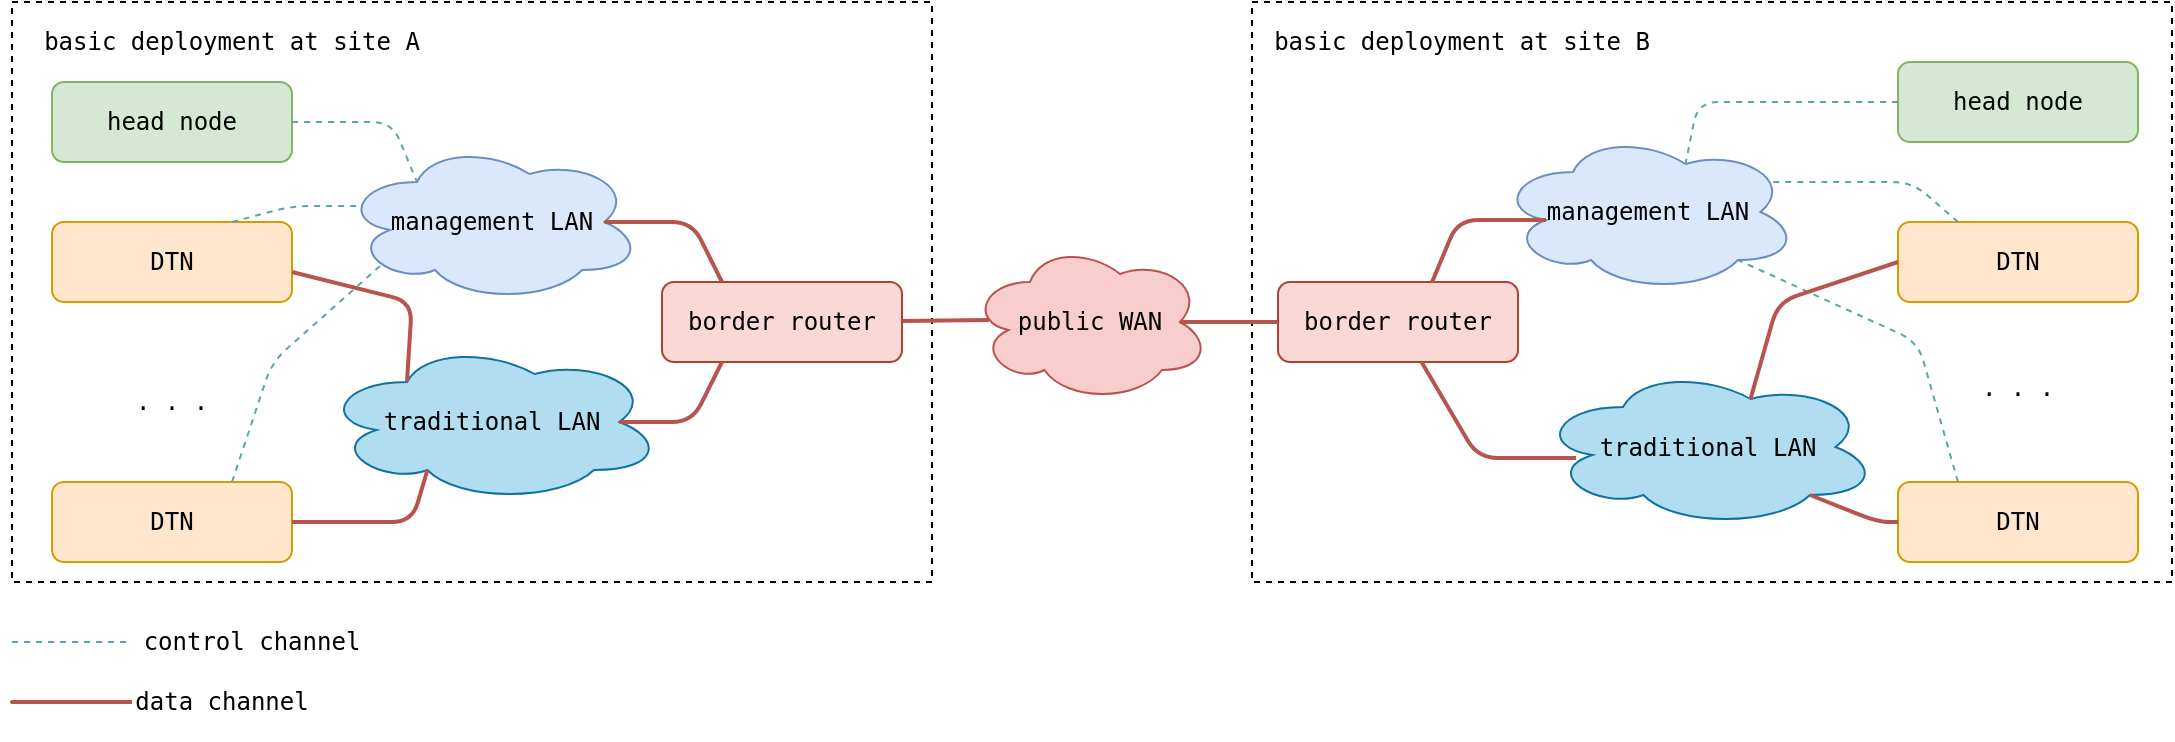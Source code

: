 <mxfile version="11.0.7" type="device"><diagram id="Vg2jE-3Gfb0WrC5AiuVT" name="Page-1"><mxGraphModel dx="1422" dy="778" grid="1" gridSize="10" guides="1" tooltips="1" connect="1" arrows="1" fold="1" page="1" pageScale="1" pageWidth="1100" pageHeight="850" math="0" shadow="0"><root><mxCell id="0"/><mxCell id="1" parent="0"/><mxCell id="7WYe0ugB3IXRfWCVSVL8-43" value="" style="rounded=0;whiteSpace=wrap;html=1;fillColor=none;dashed=1;" parent="1" vertex="1"><mxGeometry x="640" y="130" width="460" height="290" as="geometry"/></mxCell><mxCell id="7WYe0ugB3IXRfWCVSVL8-39" value="" style="rounded=0;whiteSpace=wrap;html=1;fillColor=none;dashed=1;" parent="1" vertex="1"><mxGeometry x="20" y="130" width="460" height="290" as="geometry"/></mxCell><mxCell id="7WYe0ugB3IXRfWCVSVL8-1" value="&lt;pre&gt;head node&lt;/pre&gt;" style="rounded=1;whiteSpace=wrap;html=1;fillColor=#d5e8d4;strokeColor=#82b366;" parent="1" vertex="1"><mxGeometry x="40" y="170" width="120" height="40" as="geometry"/></mxCell><mxCell id="7WYe0ugB3IXRfWCVSVL8-2" value="&lt;pre&gt;DTN&lt;/pre&gt;" style="rounded=1;whiteSpace=wrap;html=1;fillColor=#ffe6cc;strokeColor=#d79b00;" parent="1" vertex="1"><mxGeometry x="40" y="240" width="120" height="40" as="geometry"/></mxCell><mxCell id="7WYe0ugB3IXRfWCVSVL8-3" value="&lt;pre&gt;DTN&lt;/pre&gt;" style="rounded=1;whiteSpace=wrap;html=1;fillColor=#ffe6cc;strokeColor=#d79b00;" parent="1" vertex="1"><mxGeometry x="40" y="370" width="120" height="40" as="geometry"/></mxCell><mxCell id="7WYe0ugB3IXRfWCVSVL8-4" value="&lt;pre&gt;. . .&lt;/pre&gt;" style="text;html=1;strokeColor=none;fillColor=none;align=center;verticalAlign=middle;whiteSpace=wrap;rounded=0;" parent="1" vertex="1"><mxGeometry x="80" y="320" width="40" height="20" as="geometry"/></mxCell><mxCell id="7WYe0ugB3IXRfWCVSVL8-5" value="&lt;pre&gt;management LAN&lt;/pre&gt;" style="ellipse;shape=cloud;whiteSpace=wrap;html=1;fillColor=#dae8fc;strokeColor=#6c8ebf;" parent="1" vertex="1"><mxGeometry x="185" y="200" width="150" height="80" as="geometry"/></mxCell><mxCell id="7WYe0ugB3IXRfWCVSVL8-6" value="&lt;pre&gt;traditional LAN&lt;/pre&gt;" style="ellipse;shape=cloud;whiteSpace=wrap;html=1;fillColor=#b1ddf0;strokeColor=#10739e;" parent="1" vertex="1"><mxGeometry x="175" y="300" width="170" height="80" as="geometry"/></mxCell><mxCell id="7WYe0ugB3IXRfWCVSVL8-7" value="&lt;pre&gt;border router&lt;/pre&gt;" style="rounded=1;whiteSpace=wrap;html=1;fillColor=#fad9d5;strokeColor=#ae4132;" parent="1" vertex="1"><mxGeometry x="345" y="270" width="120" height="40" as="geometry"/></mxCell><mxCell id="7WYe0ugB3IXRfWCVSVL8-10" value="" style="endArrow=none;dashed=1;html=1;exitX=1;exitY=0.5;exitDx=0;exitDy=0;entryX=0.25;entryY=0.25;entryDx=0;entryDy=0;entryPerimeter=0;strokeColor=#5CA4A9;" parent="1" source="7WYe0ugB3IXRfWCVSVL8-1" target="7WYe0ugB3IXRfWCVSVL8-5" edge="1"><mxGeometry width="50" height="50" relative="1" as="geometry"><mxPoint x="180" y="220" as="sourcePoint"/><mxPoint x="230" y="170" as="targetPoint"/><Array as="points"><mxPoint x="210" y="190"/></Array></mxGeometry></mxCell><mxCell id="7WYe0ugB3IXRfWCVSVL8-11" value="" style="endArrow=none;dashed=1;html=1;strokeColor=#5CA4A9;exitX=0.75;exitY=0;exitDx=0;exitDy=0;entryX=0.07;entryY=0.4;entryDx=0;entryDy=0;entryPerimeter=0;" parent="1" source="7WYe0ugB3IXRfWCVSVL8-2" target="7WYe0ugB3IXRfWCVSVL8-5" edge="1"><mxGeometry width="50" height="50" relative="1" as="geometry"><mxPoint x="130" y="245" as="sourcePoint"/><mxPoint x="200" y="250" as="targetPoint"/><Array as="points"><mxPoint x="160" y="232"/></Array></mxGeometry></mxCell><mxCell id="7WYe0ugB3IXRfWCVSVL8-12" value="" style="endArrow=none;dashed=1;html=1;strokeColor=#5CA4A9;exitX=0.75;exitY=0;exitDx=0;exitDy=0;entryX=0.13;entryY=0.77;entryDx=0;entryDy=0;entryPerimeter=0;" parent="1" source="7WYe0ugB3IXRfWCVSVL8-3" target="7WYe0ugB3IXRfWCVSVL8-5" edge="1"><mxGeometry width="50" height="50" relative="1" as="geometry"><mxPoint x="150" y="360" as="sourcePoint"/><mxPoint x="200" y="310" as="targetPoint"/><Array as="points"><mxPoint x="150" y="310"/></Array></mxGeometry></mxCell><mxCell id="7WYe0ugB3IXRfWCVSVL8-13" value="" style="endArrow=none;html=1;strokeColor=#B85450;exitX=1;exitY=0.5;exitDx=0;exitDy=0;entryX=0.31;entryY=0.8;entryDx=0;entryDy=0;entryPerimeter=0;strokeWidth=2;" parent="1" source="7WYe0ugB3IXRfWCVSVL8-3" target="7WYe0ugB3IXRfWCVSVL8-6" edge="1"><mxGeometry width="50" height="50" relative="1" as="geometry"><mxPoint x="150" y="430" as="sourcePoint"/><mxPoint x="200" y="380" as="targetPoint"/><Array as="points"><mxPoint x="220" y="390"/></Array></mxGeometry></mxCell><mxCell id="7WYe0ugB3IXRfWCVSVL8-14" value="" style="endArrow=none;html=1;strokeColor=#B85450;strokeWidth=2;exitX=1;exitY=0.5;exitDx=0;exitDy=0;entryX=0.25;entryY=0.25;entryDx=0;entryDy=0;entryPerimeter=0;" parent="1" target="7WYe0ugB3IXRfWCVSVL8-6" edge="1"><mxGeometry width="50" height="50" relative="1" as="geometry"><mxPoint x="160" y="265" as="sourcePoint"/><mxPoint x="210" y="260" as="targetPoint"/><Array as="points"><mxPoint x="220" y="280"/></Array></mxGeometry></mxCell><mxCell id="7WYe0ugB3IXRfWCVSVL8-15" value="" style="endArrow=none;html=1;strokeColor=#B85450;strokeWidth=2;exitX=0.875;exitY=0.5;exitDx=0;exitDy=0;exitPerimeter=0;entryX=0.25;entryY=1;entryDx=0;entryDy=0;" parent="1" source="7WYe0ugB3IXRfWCVSVL8-6" target="7WYe0ugB3IXRfWCVSVL8-7" edge="1"><mxGeometry width="50" height="50" relative="1" as="geometry"><mxPoint x="350" y="390" as="sourcePoint"/><mxPoint x="400" y="340" as="targetPoint"/><Array as="points"><mxPoint x="360" y="340"/></Array></mxGeometry></mxCell><mxCell id="7WYe0ugB3IXRfWCVSVL8-16" value="" style="endArrow=none;html=1;strokeColor=#B85450;strokeWidth=2;exitX=0.875;exitY=0.5;exitDx=0;exitDy=0;exitPerimeter=0;entryX=0.25;entryY=0;entryDx=0;entryDy=0;" parent="1" source="7WYe0ugB3IXRfWCVSVL8-5" target="7WYe0ugB3IXRfWCVSVL8-7" edge="1"><mxGeometry width="50" height="50" relative="1" as="geometry"><mxPoint x="360" y="230" as="sourcePoint"/><mxPoint x="410" y="180" as="targetPoint"/><Array as="points"><mxPoint x="360" y="240"/></Array></mxGeometry></mxCell><mxCell id="7WYe0ugB3IXRfWCVSVL8-17" value="&lt;pre&gt;head node&lt;/pre&gt;" style="rounded=1;whiteSpace=wrap;html=1;fillColor=#d5e8d4;strokeColor=#82b366;" parent="1" vertex="1"><mxGeometry x="963" y="160" width="120" height="40" as="geometry"/></mxCell><mxCell id="7WYe0ugB3IXRfWCVSVL8-19" value="&lt;pre&gt;DTN&lt;/pre&gt;" style="rounded=1;whiteSpace=wrap;html=1;fillColor=#ffe6cc;strokeColor=#d79b00;" parent="1" vertex="1"><mxGeometry x="963" y="370" width="120" height="40" as="geometry"/></mxCell><mxCell id="7WYe0ugB3IXRfWCVSVL8-20" value="&lt;pre&gt;DTN&lt;/pre&gt;" style="rounded=1;whiteSpace=wrap;html=1;fillColor=#ffe6cc;strokeColor=#d79b00;" parent="1" vertex="1"><mxGeometry x="963" y="240" width="120" height="40" as="geometry"/></mxCell><mxCell id="7WYe0ugB3IXRfWCVSVL8-21" value="&lt;pre&gt;. . .&lt;/pre&gt;" style="text;html=1;strokeColor=none;fillColor=none;align=center;verticalAlign=middle;whiteSpace=wrap;rounded=0;" parent="1" vertex="1"><mxGeometry x="1003" y="312.5" width="40" height="20" as="geometry"/></mxCell><mxCell id="7WYe0ugB3IXRfWCVSVL8-22" value="&lt;pre&gt;management LAN&lt;/pre&gt;" style="ellipse;shape=cloud;whiteSpace=wrap;html=1;fillColor=#dae8fc;strokeColor=#6c8ebf;" parent="1" vertex="1"><mxGeometry x="763" y="195" width="150" height="80" as="geometry"/></mxCell><mxCell id="7WYe0ugB3IXRfWCVSVL8-23" value="&lt;pre&gt;traditional LAN&lt;/pre&gt;" style="ellipse;shape=cloud;whiteSpace=wrap;html=1;fillColor=#b1ddf0;strokeColor=#10739e;" parent="1" vertex="1"><mxGeometry x="783" y="312.5" width="170" height="80" as="geometry"/></mxCell><mxCell id="7WYe0ugB3IXRfWCVSVL8-24" value="&lt;pre&gt;border router&lt;/pre&gt;" style="rounded=1;whiteSpace=wrap;html=1;fillColor=#fad9d5;strokeColor=#ae4132;" parent="1" vertex="1"><mxGeometry x="653" y="270" width="120" height="40" as="geometry"/></mxCell><mxCell id="7WYe0ugB3IXRfWCVSVL8-25" value="" style="endArrow=none;dashed=1;html=1;exitX=0;exitY=0.5;exitDx=0;exitDy=0;entryX=0.625;entryY=0.2;entryDx=0;entryDy=0;entryPerimeter=0;strokeColor=#5CA4A9;" parent="1" source="7WYe0ugB3IXRfWCVSVL8-17" target="7WYe0ugB3IXRfWCVSVL8-22" edge="1"><mxGeometry width="50" height="50" relative="1" as="geometry"><mxPoint x="828" y="230" as="sourcePoint"/><mxPoint x="878" y="180" as="targetPoint"/><Array as="points"><mxPoint x="863" y="180"/></Array></mxGeometry></mxCell><mxCell id="7WYe0ugB3IXRfWCVSVL8-26" value="" style="endArrow=none;dashed=1;html=1;strokeColor=#5CA4A9;exitX=0.25;exitY=0;exitDx=0;exitDy=0;" parent="1" source="7WYe0ugB3IXRfWCVSVL8-20" edge="1"><mxGeometry width="50" height="50" relative="1" as="geometry"><mxPoint x="798" y="310" as="sourcePoint"/><mxPoint x="900" y="220" as="targetPoint"/><Array as="points"><mxPoint x="970" y="220"/><mxPoint x="933" y="220"/><mxPoint x="923" y="220"/></Array></mxGeometry></mxCell><mxCell id="7WYe0ugB3IXRfWCVSVL8-27" value="" style="endArrow=none;dashed=1;html=1;strokeColor=#5CA4A9;exitX=0.25;exitY=0;exitDx=0;exitDy=0;entryX=0.8;entryY=0.8;entryDx=0;entryDy=0;entryPerimeter=0;" parent="1" source="7WYe0ugB3IXRfWCVSVL8-19" target="7WYe0ugB3IXRfWCVSVL8-22" edge="1"><mxGeometry width="50" height="50" relative="1" as="geometry"><mxPoint x="798" y="370" as="sourcePoint"/><mxPoint x="848" y="320" as="targetPoint"/><Array as="points"><mxPoint x="973" y="300"/></Array></mxGeometry></mxCell><mxCell id="7WYe0ugB3IXRfWCVSVL8-28" value="" style="endArrow=none;html=1;strokeColor=#B85450;strokeWidth=2;exitX=0;exitY=0.5;exitDx=0;exitDy=0;entryX=0.8;entryY=0.8;entryDx=0;entryDy=0;entryPerimeter=0;" parent="1" source="7WYe0ugB3IXRfWCVSVL8-19" target="7WYe0ugB3IXRfWCVSVL8-23" edge="1"><mxGeometry width="50" height="50" relative="1" as="geometry"><mxPoint x="963" y="400" as="sourcePoint"/><mxPoint x="923" y="380" as="targetPoint"/><Array as="points"><mxPoint x="953" y="390"/></Array></mxGeometry></mxCell><mxCell id="7WYe0ugB3IXRfWCVSVL8-29" value="" style="endArrow=none;html=1;strokeColor=#B85450;strokeWidth=2;exitX=0;exitY=0.5;exitDx=0;exitDy=0;entryX=0.625;entryY=0.2;entryDx=0;entryDy=0;entryPerimeter=0;" parent="1" source="7WYe0ugB3IXRfWCVSVL8-20" target="7WYe0ugB3IXRfWCVSVL8-23" edge="1"><mxGeometry width="50" height="50" relative="1" as="geometry"><mxPoint x="808" y="320" as="sourcePoint"/><mxPoint x="858" y="270" as="targetPoint"/><Array as="points"><mxPoint x="903" y="280"/></Array></mxGeometry></mxCell><mxCell id="7WYe0ugB3IXRfWCVSVL8-30" value="" style="endArrow=none;html=1;strokeColor=#B85450;strokeWidth=2;exitX=0.112;exitY=0.569;exitDx=0;exitDy=0;exitPerimeter=0;" parent="1" source="7WYe0ugB3IXRfWCVSVL8-23" target="7WYe0ugB3IXRfWCVSVL8-24" edge="1"><mxGeometry width="50" height="50" relative="1" as="geometry"><mxPoint x="998" y="400" as="sourcePoint"/><mxPoint x="1048" y="350" as="targetPoint"/><Array as="points"><mxPoint x="753" y="358"/></Array></mxGeometry></mxCell><mxCell id="7WYe0ugB3IXRfWCVSVL8-31" value="" style="endArrow=none;html=1;strokeColor=#B85450;strokeWidth=2;exitX=0.16;exitY=0.55;exitDx=0;exitDy=0;exitPerimeter=0;entryX=0.642;entryY=0;entryDx=0;entryDy=0;entryPerimeter=0;" parent="1" source="7WYe0ugB3IXRfWCVSVL8-22" target="7WYe0ugB3IXRfWCVSVL8-24" edge="1"><mxGeometry width="50" height="50" relative="1" as="geometry"><mxPoint x="1008" y="240" as="sourcePoint"/><mxPoint x="1058" y="190" as="targetPoint"/><Array as="points"><mxPoint x="743" y="239"/></Array></mxGeometry></mxCell><mxCell id="7WYe0ugB3IXRfWCVSVL8-35" value="&lt;pre&gt;public WAN&lt;/pre&gt;" style="ellipse;shape=cloud;whiteSpace=wrap;html=1;fillColor=#f8cecc;strokeColor=#b85450;" parent="1" vertex="1"><mxGeometry x="499" y="250" width="120" height="80" as="geometry"/></mxCell><mxCell id="7WYe0ugB3IXRfWCVSVL8-36" value="" style="endArrow=none;html=1;strokeColor=#B85450;strokeWidth=2;entryX=0.079;entryY=0.488;entryDx=0;entryDy=0;entryPerimeter=0;" parent="1" source="7WYe0ugB3IXRfWCVSVL8-7" target="7WYe0ugB3IXRfWCVSVL8-35" edge="1"><mxGeometry width="50" height="50" relative="1" as="geometry"><mxPoint x="470" y="290" as="sourcePoint"/><mxPoint x="490" y="290" as="targetPoint"/></mxGeometry></mxCell><mxCell id="7WYe0ugB3IXRfWCVSVL8-38" value="" style="endArrow=none;html=1;strokeColor=#B85450;strokeWidth=2;exitX=0.875;exitY=0.5;exitDx=0;exitDy=0;exitPerimeter=0;entryX=0;entryY=0.5;entryDx=0;entryDy=0;" parent="1" source="7WYe0ugB3IXRfWCVSVL8-35" target="7WYe0ugB3IXRfWCVSVL8-24" edge="1"><mxGeometry width="50" height="50" relative="1" as="geometry"><mxPoint x="600" y="330" as="sourcePoint"/><mxPoint x="650" y="280" as="targetPoint"/></mxGeometry></mxCell><mxCell id="7WYe0ugB3IXRfWCVSVL8-40" value="&lt;pre&gt;basic deployment at site A&lt;/pre&gt;" style="text;html=1;strokeColor=none;fillColor=none;align=center;verticalAlign=middle;whiteSpace=wrap;rounded=0;dashed=1;" parent="1" vertex="1"><mxGeometry x="110" y="140" width="40" height="20" as="geometry"/></mxCell><mxCell id="7WYe0ugB3IXRfWCVSVL8-44" value="&lt;pre&gt;basic deployment at site B&lt;/pre&gt;" style="text;html=1;strokeColor=none;fillColor=none;align=center;verticalAlign=middle;whiteSpace=wrap;rounded=0;dashed=1;" parent="1" vertex="1"><mxGeometry x="740" y="140" width="10" height="20" as="geometry"/></mxCell><mxCell id="7WYe0ugB3IXRfWCVSVL8-45" value="" style="endArrow=none;html=1;strokeColor=#B85450;strokeWidth=2;" parent="1" edge="1"><mxGeometry width="50" height="50" relative="1" as="geometry"><mxPoint x="65" y="480" as="sourcePoint"/><mxPoint x="80" y="480" as="targetPoint"/><Array as="points"><mxPoint x="15" y="480"/><mxPoint x="35" y="480"/></Array></mxGeometry></mxCell><mxCell id="7WYe0ugB3IXRfWCVSVL8-46" value="&lt;pre&gt;data channel&lt;/pre&gt;" style="text;html=1;strokeColor=none;fillColor=none;align=center;verticalAlign=middle;whiteSpace=wrap;rounded=0;dashed=1;" parent="1" vertex="1"><mxGeometry x="100" y="470" width="50" height="20" as="geometry"/></mxCell><mxCell id="7WYe0ugB3IXRfWCVSVL8-49" value="" style="endArrow=none;html=1;strokeColor=#5CA4A9;strokeWidth=1;dashed=1;" parent="1" edge="1"><mxGeometry width="50" height="50" relative="1" as="geometry"><mxPoint x="20" y="450" as="sourcePoint"/><mxPoint x="80" y="450" as="targetPoint"/></mxGeometry></mxCell><mxCell id="7WYe0ugB3IXRfWCVSVL8-50" value="&lt;pre&gt;control channel&lt;/pre&gt;" style="text;html=1;strokeColor=none;fillColor=none;align=center;verticalAlign=middle;whiteSpace=wrap;rounded=0;dashed=1;" parent="1" vertex="1"><mxGeometry x="120" y="440" width="40" height="20" as="geometry"/></mxCell></root></mxGraphModel></diagram></mxfile>